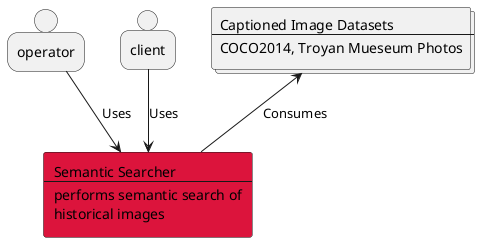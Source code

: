 @startuml context
person operator
person client

rectangle SemanticSearcher #crimson [
  Semantic Searcher
  ---
  performs semantic search of
  historical images
]

collections CaptionedImageDatasets [
  Captioned Image Datasets
  ---
  COCO2014, Troyan Mueseum Photos
]

CaptionedImageDatasets <-- SemanticSearcher: Consumes
operator --> SemanticSearcher: Uses
client --> SemanticSearcher: Uses
@enduml
